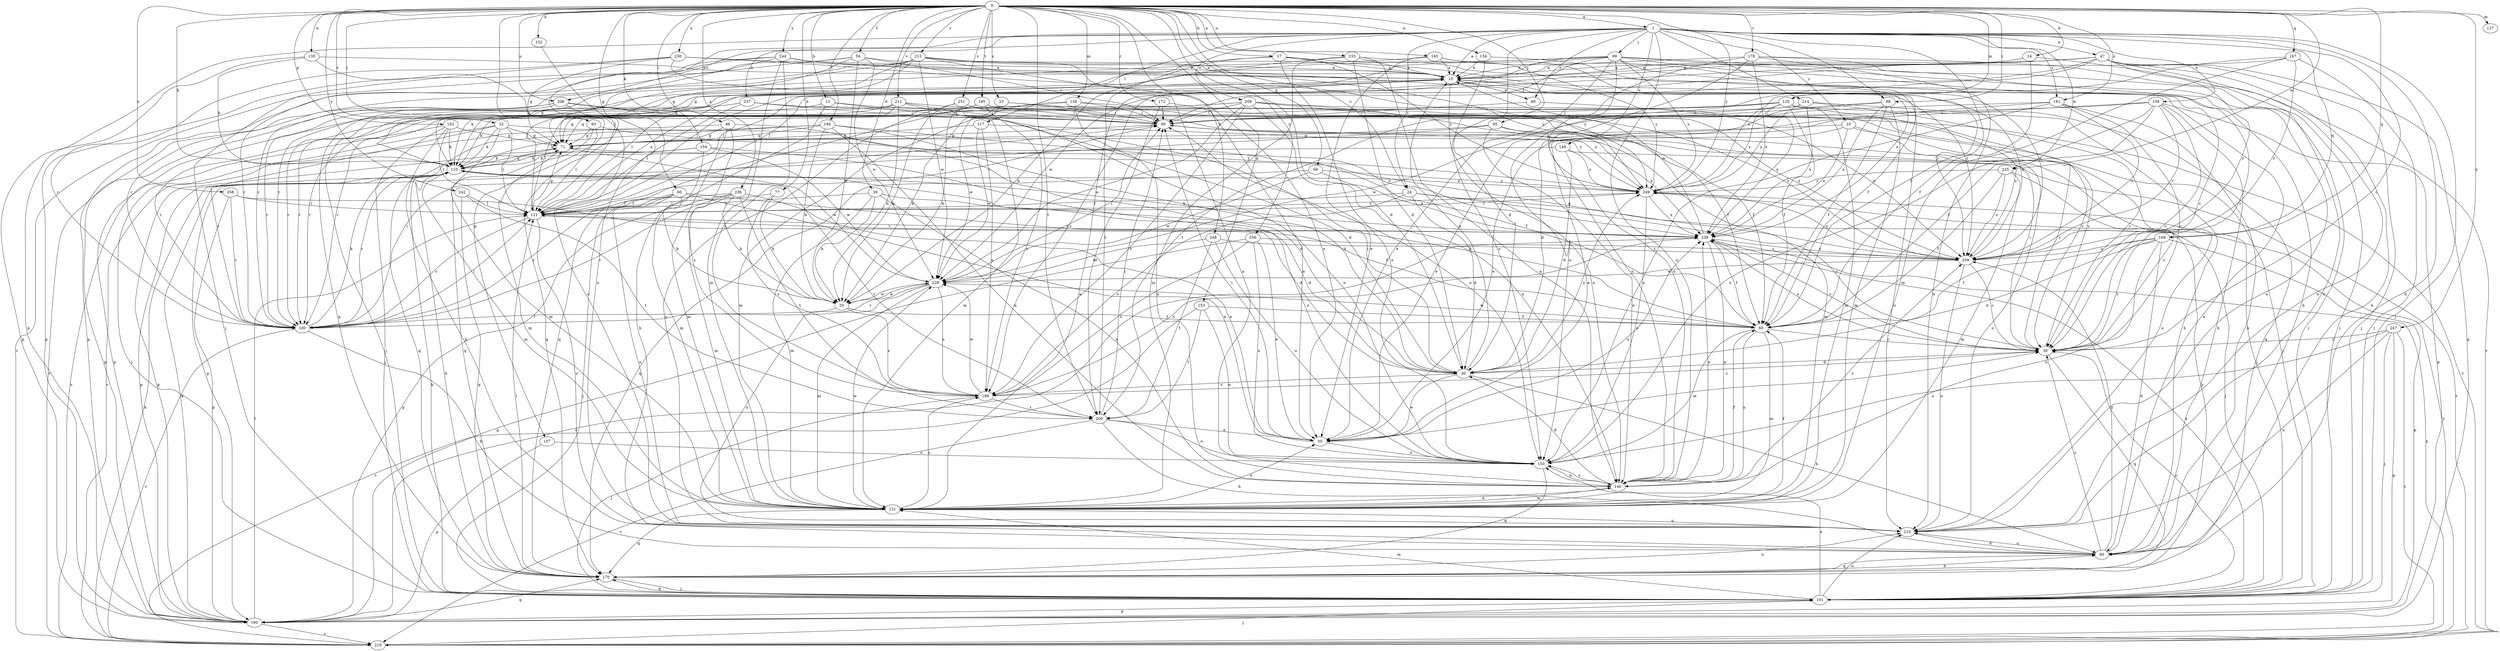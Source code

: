 strict digraph  {
0;
1;
10;
12;
14;
17;
20;
22;
23;
24;
25;
30;
39;
40;
47;
49;
50;
56;
60;
66;
68;
71;
77;
80;
86;
88;
90;
93;
95;
99;
101;
104;
110;
117;
121;
125;
127;
128;
131;
132;
134;
135;
138;
140;
145;
146;
150;
152;
153;
157;
160;
167;
169;
170;
172;
178;
180;
181;
189;
194;
195;
200;
208;
209;
210;
211;
213;
214;
219;
225;
229;
230;
233;
236;
237;
239;
242;
244;
247;
248;
249;
251;
256;
258;
259;
0 -> 1  [label=a];
0 -> 12  [label=b];
0 -> 14  [label=b];
0 -> 17  [label=b];
0 -> 22  [label=c];
0 -> 23  [label=c];
0 -> 24  [label=c];
0 -> 39  [label=d];
0 -> 56  [label=f];
0 -> 66  [label=g];
0 -> 68  [label=g];
0 -> 77  [label=h];
0 -> 86  [label=i];
0 -> 88  [label=i];
0 -> 93  [label=j];
0 -> 95  [label=j];
0 -> 104  [label=k];
0 -> 110  [label=k];
0 -> 125  [label=m];
0 -> 127  [label=m];
0 -> 128  [label=m];
0 -> 132  [label=n];
0 -> 134  [label=n];
0 -> 135  [label=n];
0 -> 145  [label=o];
0 -> 152  [label=p];
0 -> 153  [label=p];
0 -> 157  [label=p];
0 -> 167  [label=q];
0 -> 169  [label=q];
0 -> 172  [label=r];
0 -> 178  [label=r];
0 -> 181  [label=s];
0 -> 194  [label=t];
0 -> 195  [label=t];
0 -> 200  [label=t];
0 -> 208  [label=u];
0 -> 211  [label=v];
0 -> 213  [label=v];
0 -> 225  [label=w];
0 -> 230  [label=x];
0 -> 233  [label=x];
0 -> 236  [label=x];
0 -> 242  [label=y];
0 -> 244  [label=y];
0 -> 247  [label=y];
0 -> 248  [label=y];
0 -> 249  [label=y];
0 -> 251  [label=z];
0 -> 256  [label=z];
0 -> 258  [label=z];
1 -> 10  [label=a];
1 -> 24  [label=c];
1 -> 25  [label=c];
1 -> 30  [label=c];
1 -> 47  [label=e];
1 -> 49  [label=e];
1 -> 60  [label=f];
1 -> 80  [label=h];
1 -> 88  [label=i];
1 -> 99  [label=j];
1 -> 101  [label=j];
1 -> 117  [label=l];
1 -> 121  [label=l];
1 -> 138  [label=n];
1 -> 140  [label=n];
1 -> 146  [label=o];
1 -> 150  [label=o];
1 -> 160  [label=p];
1 -> 169  [label=q];
1 -> 181  [label=s];
1 -> 208  [label=u];
1 -> 209  [label=u];
1 -> 214  [label=v];
1 -> 225  [label=w];
1 -> 237  [label=x];
10 -> 49  [label=e];
10 -> 110  [label=k];
10 -> 121  [label=l];
10 -> 140  [label=n];
10 -> 210  [label=u];
12 -> 80  [label=h];
12 -> 90  [label=i];
12 -> 101  [label=j];
12 -> 259  [label=z];
14 -> 10  [label=a];
14 -> 60  [label=f];
14 -> 121  [label=l];
14 -> 210  [label=u];
17 -> 10  [label=a];
17 -> 30  [label=c];
17 -> 71  [label=g];
17 -> 150  [label=o];
17 -> 200  [label=t];
17 -> 249  [label=y];
20 -> 60  [label=f];
20 -> 180  [label=r];
20 -> 189  [label=s];
20 -> 229  [label=w];
22 -> 71  [label=g];
22 -> 101  [label=j];
22 -> 110  [label=k];
22 -> 121  [label=l];
22 -> 131  [label=m];
22 -> 180  [label=r];
22 -> 239  [label=x];
23 -> 20  [label=b];
23 -> 90  [label=i];
23 -> 229  [label=w];
23 -> 259  [label=z];
24 -> 30  [label=c];
24 -> 40  [label=d];
24 -> 101  [label=j];
24 -> 121  [label=l];
24 -> 189  [label=s];
25 -> 30  [label=c];
25 -> 50  [label=e];
25 -> 71  [label=g];
25 -> 210  [label=u];
25 -> 239  [label=x];
30 -> 40  [label=d];
30 -> 90  [label=i];
30 -> 170  [label=q];
30 -> 239  [label=x];
39 -> 20  [label=b];
39 -> 40  [label=d];
39 -> 121  [label=l];
39 -> 131  [label=m];
39 -> 140  [label=n];
40 -> 10  [label=a];
40 -> 50  [label=e];
40 -> 80  [label=h];
40 -> 90  [label=i];
40 -> 189  [label=s];
40 -> 249  [label=y];
47 -> 10  [label=a];
47 -> 80  [label=h];
47 -> 101  [label=j];
47 -> 110  [label=k];
47 -> 121  [label=l];
47 -> 150  [label=o];
47 -> 160  [label=p];
47 -> 210  [label=u];
47 -> 229  [label=w];
47 -> 259  [label=z];
49 -> 90  [label=i];
49 -> 259  [label=z];
50 -> 30  [label=c];
50 -> 90  [label=i];
50 -> 150  [label=o];
50 -> 239  [label=x];
56 -> 10  [label=a];
56 -> 20  [label=b];
56 -> 90  [label=i];
56 -> 121  [label=l];
56 -> 160  [label=p];
56 -> 219  [label=v];
56 -> 229  [label=w];
60 -> 30  [label=c];
60 -> 110  [label=k];
60 -> 131  [label=m];
60 -> 140  [label=n];
60 -> 150  [label=o];
60 -> 229  [label=w];
66 -> 20  [label=b];
66 -> 50  [label=e];
66 -> 60  [label=f];
66 -> 101  [label=j];
66 -> 121  [label=l];
66 -> 180  [label=r];
66 -> 210  [label=u];
68 -> 170  [label=q];
68 -> 229  [label=w];
68 -> 239  [label=x];
68 -> 249  [label=y];
71 -> 110  [label=k];
71 -> 131  [label=m];
71 -> 229  [label=w];
77 -> 20  [label=b];
77 -> 121  [label=l];
77 -> 189  [label=s];
80 -> 10  [label=a];
80 -> 30  [label=c];
80 -> 170  [label=q];
80 -> 210  [label=u];
80 -> 259  [label=z];
86 -> 60  [label=f];
86 -> 71  [label=g];
86 -> 131  [label=m];
86 -> 189  [label=s];
86 -> 219  [label=v];
88 -> 40  [label=d];
88 -> 60  [label=f];
88 -> 90  [label=i];
88 -> 131  [label=m];
88 -> 239  [label=x];
90 -> 71  [label=g];
90 -> 101  [label=j];
93 -> 40  [label=d];
93 -> 71  [label=g];
93 -> 121  [label=l];
93 -> 170  [label=q];
95 -> 71  [label=g];
95 -> 140  [label=n];
95 -> 160  [label=p];
95 -> 210  [label=u];
95 -> 239  [label=x];
99 -> 10  [label=a];
99 -> 30  [label=c];
99 -> 50  [label=e];
99 -> 60  [label=f];
99 -> 90  [label=i];
99 -> 101  [label=j];
99 -> 121  [label=l];
99 -> 140  [label=n];
99 -> 180  [label=r];
99 -> 189  [label=s];
99 -> 210  [label=u];
99 -> 249  [label=y];
101 -> 30  [label=c];
101 -> 110  [label=k];
101 -> 131  [label=m];
101 -> 150  [label=o];
101 -> 160  [label=p];
101 -> 170  [label=q];
101 -> 210  [label=u];
101 -> 239  [label=x];
104 -> 110  [label=k];
104 -> 131  [label=m];
104 -> 150  [label=o];
104 -> 160  [label=p];
104 -> 229  [label=w];
110 -> 71  [label=g];
110 -> 131  [label=m];
110 -> 180  [label=r];
110 -> 200  [label=t];
110 -> 249  [label=y];
117 -> 71  [label=g];
117 -> 131  [label=m];
117 -> 189  [label=s];
117 -> 229  [label=w];
121 -> 10  [label=a];
121 -> 71  [label=g];
121 -> 90  [label=i];
121 -> 180  [label=r];
121 -> 210  [label=u];
121 -> 239  [label=x];
121 -> 249  [label=y];
125 -> 60  [label=f];
125 -> 80  [label=h];
125 -> 90  [label=i];
125 -> 110  [label=k];
125 -> 131  [label=m];
125 -> 180  [label=r];
125 -> 239  [label=x];
125 -> 249  [label=y];
125 -> 259  [label=z];
128 -> 30  [label=c];
128 -> 90  [label=i];
128 -> 131  [label=m];
128 -> 140  [label=n];
128 -> 180  [label=r];
131 -> 10  [label=a];
131 -> 50  [label=e];
131 -> 60  [label=f];
131 -> 140  [label=n];
131 -> 170  [label=q];
131 -> 189  [label=s];
131 -> 210  [label=u];
131 -> 229  [label=w];
132 -> 210  [label=u];
134 -> 10  [label=a];
134 -> 40  [label=d];
134 -> 239  [label=x];
135 -> 10  [label=a];
135 -> 110  [label=k];
135 -> 160  [label=p];
135 -> 210  [label=u];
138 -> 30  [label=c];
138 -> 50  [label=e];
138 -> 60  [label=f];
138 -> 80  [label=h];
138 -> 90  [label=i];
138 -> 150  [label=o];
138 -> 160  [label=p];
138 -> 259  [label=z];
140 -> 40  [label=d];
140 -> 60  [label=f];
140 -> 131  [label=m];
140 -> 150  [label=o];
140 -> 239  [label=x];
140 -> 259  [label=z];
145 -> 10  [label=a];
145 -> 50  [label=e];
145 -> 80  [label=h];
145 -> 180  [label=r];
145 -> 259  [label=z];
146 -> 40  [label=d];
146 -> 110  [label=k];
146 -> 219  [label=v];
146 -> 249  [label=y];
150 -> 140  [label=n];
150 -> 170  [label=q];
152 -> 71  [label=g];
152 -> 80  [label=h];
152 -> 101  [label=j];
152 -> 110  [label=k];
152 -> 121  [label=l];
152 -> 219  [label=v];
153 -> 60  [label=f];
153 -> 150  [label=o];
153 -> 200  [label=t];
153 -> 219  [label=v];
157 -> 150  [label=o];
157 -> 160  [label=p];
160 -> 71  [label=g];
160 -> 110  [label=k];
160 -> 121  [label=l];
160 -> 170  [label=q];
160 -> 219  [label=v];
160 -> 239  [label=x];
167 -> 10  [label=a];
167 -> 101  [label=j];
167 -> 131  [label=m];
167 -> 249  [label=y];
167 -> 259  [label=z];
169 -> 30  [label=c];
169 -> 40  [label=d];
169 -> 60  [label=f];
169 -> 80  [label=h];
169 -> 140  [label=n];
169 -> 160  [label=p];
169 -> 259  [label=z];
170 -> 80  [label=h];
170 -> 101  [label=j];
170 -> 110  [label=k];
170 -> 121  [label=l];
170 -> 210  [label=u];
170 -> 249  [label=y];
172 -> 50  [label=e];
172 -> 90  [label=i];
172 -> 200  [label=t];
178 -> 10  [label=a];
178 -> 101  [label=j];
178 -> 140  [label=n];
178 -> 200  [label=t];
178 -> 210  [label=u];
178 -> 219  [label=v];
178 -> 239  [label=x];
180 -> 80  [label=h];
180 -> 90  [label=i];
180 -> 110  [label=k];
180 -> 121  [label=l];
180 -> 219  [label=v];
181 -> 30  [label=c];
181 -> 50  [label=e];
181 -> 80  [label=h];
181 -> 90  [label=i];
181 -> 150  [label=o];
181 -> 259  [label=z];
189 -> 30  [label=c];
189 -> 101  [label=j];
189 -> 200  [label=t];
189 -> 229  [label=w];
194 -> 20  [label=b];
194 -> 40  [label=d];
194 -> 71  [label=g];
194 -> 110  [label=k];
194 -> 140  [label=n];
194 -> 170  [label=q];
194 -> 249  [label=y];
195 -> 20  [label=b];
195 -> 90  [label=i];
195 -> 170  [label=q];
195 -> 189  [label=s];
195 -> 249  [label=y];
200 -> 50  [label=e];
200 -> 80  [label=h];
200 -> 90  [label=i];
200 -> 150  [label=o];
200 -> 219  [label=v];
208 -> 90  [label=i];
208 -> 131  [label=m];
208 -> 150  [label=o];
208 -> 160  [label=p];
208 -> 170  [label=q];
208 -> 180  [label=r];
208 -> 219  [label=v];
209 -> 60  [label=f];
209 -> 71  [label=g];
209 -> 90  [label=i];
209 -> 101  [label=j];
209 -> 140  [label=n];
209 -> 180  [label=r];
209 -> 189  [label=s];
209 -> 229  [label=w];
209 -> 249  [label=y];
210 -> 80  [label=h];
211 -> 20  [label=b];
211 -> 30  [label=c];
211 -> 40  [label=d];
211 -> 71  [label=g];
211 -> 90  [label=i];
211 -> 121  [label=l];
211 -> 180  [label=r];
213 -> 10  [label=a];
213 -> 40  [label=d];
213 -> 50  [label=e];
213 -> 71  [label=g];
213 -> 110  [label=k];
213 -> 170  [label=q];
213 -> 180  [label=r];
213 -> 229  [label=w];
213 -> 259  [label=z];
214 -> 30  [label=c];
214 -> 90  [label=i];
214 -> 170  [label=q];
214 -> 229  [label=w];
214 -> 239  [label=x];
214 -> 249  [label=y];
219 -> 101  [label=j];
219 -> 110  [label=k];
219 -> 239  [label=x];
219 -> 249  [label=y];
225 -> 30  [label=c];
225 -> 60  [label=f];
225 -> 131  [label=m];
225 -> 249  [label=y];
225 -> 259  [label=z];
229 -> 20  [label=b];
229 -> 90  [label=i];
229 -> 131  [label=m];
229 -> 180  [label=r];
229 -> 189  [label=s];
229 -> 210  [label=u];
230 -> 10  [label=a];
230 -> 71  [label=g];
230 -> 101  [label=j];
230 -> 140  [label=n];
230 -> 180  [label=r];
230 -> 249  [label=y];
233 -> 10  [label=a];
233 -> 20  [label=b];
233 -> 40  [label=d];
233 -> 131  [label=m];
233 -> 140  [label=n];
233 -> 249  [label=y];
236 -> 20  [label=b];
236 -> 50  [label=e];
236 -> 121  [label=l];
236 -> 131  [label=m];
236 -> 160  [label=p];
236 -> 180  [label=r];
236 -> 200  [label=t];
237 -> 60  [label=f];
237 -> 90  [label=i];
237 -> 121  [label=l];
237 -> 160  [label=p];
237 -> 180  [label=r];
237 -> 219  [label=v];
239 -> 10  [label=a];
239 -> 30  [label=c];
239 -> 60  [label=f];
239 -> 110  [label=k];
239 -> 121  [label=l];
239 -> 140  [label=n];
239 -> 189  [label=s];
239 -> 259  [label=z];
242 -> 121  [label=l];
242 -> 170  [label=q];
242 -> 200  [label=t];
244 -> 10  [label=a];
244 -> 110  [label=k];
244 -> 131  [label=m];
244 -> 160  [label=p];
244 -> 180  [label=r];
244 -> 189  [label=s];
244 -> 249  [label=y];
244 -> 259  [label=z];
247 -> 30  [label=c];
247 -> 101  [label=j];
247 -> 150  [label=o];
247 -> 160  [label=p];
247 -> 210  [label=u];
247 -> 219  [label=v];
248 -> 150  [label=o];
248 -> 200  [label=t];
248 -> 229  [label=w];
248 -> 259  [label=z];
249 -> 121  [label=l];
249 -> 150  [label=o];
249 -> 239  [label=x];
249 -> 259  [label=z];
251 -> 20  [label=b];
251 -> 90  [label=i];
251 -> 150  [label=o];
251 -> 210  [label=u];
256 -> 50  [label=e];
256 -> 150  [label=o];
256 -> 160  [label=p];
256 -> 189  [label=s];
256 -> 259  [label=z];
258 -> 40  [label=d];
258 -> 121  [label=l];
258 -> 160  [label=p];
258 -> 180  [label=r];
259 -> 10  [label=a];
259 -> 30  [label=c];
259 -> 71  [label=g];
259 -> 210  [label=u];
259 -> 229  [label=w];
}
